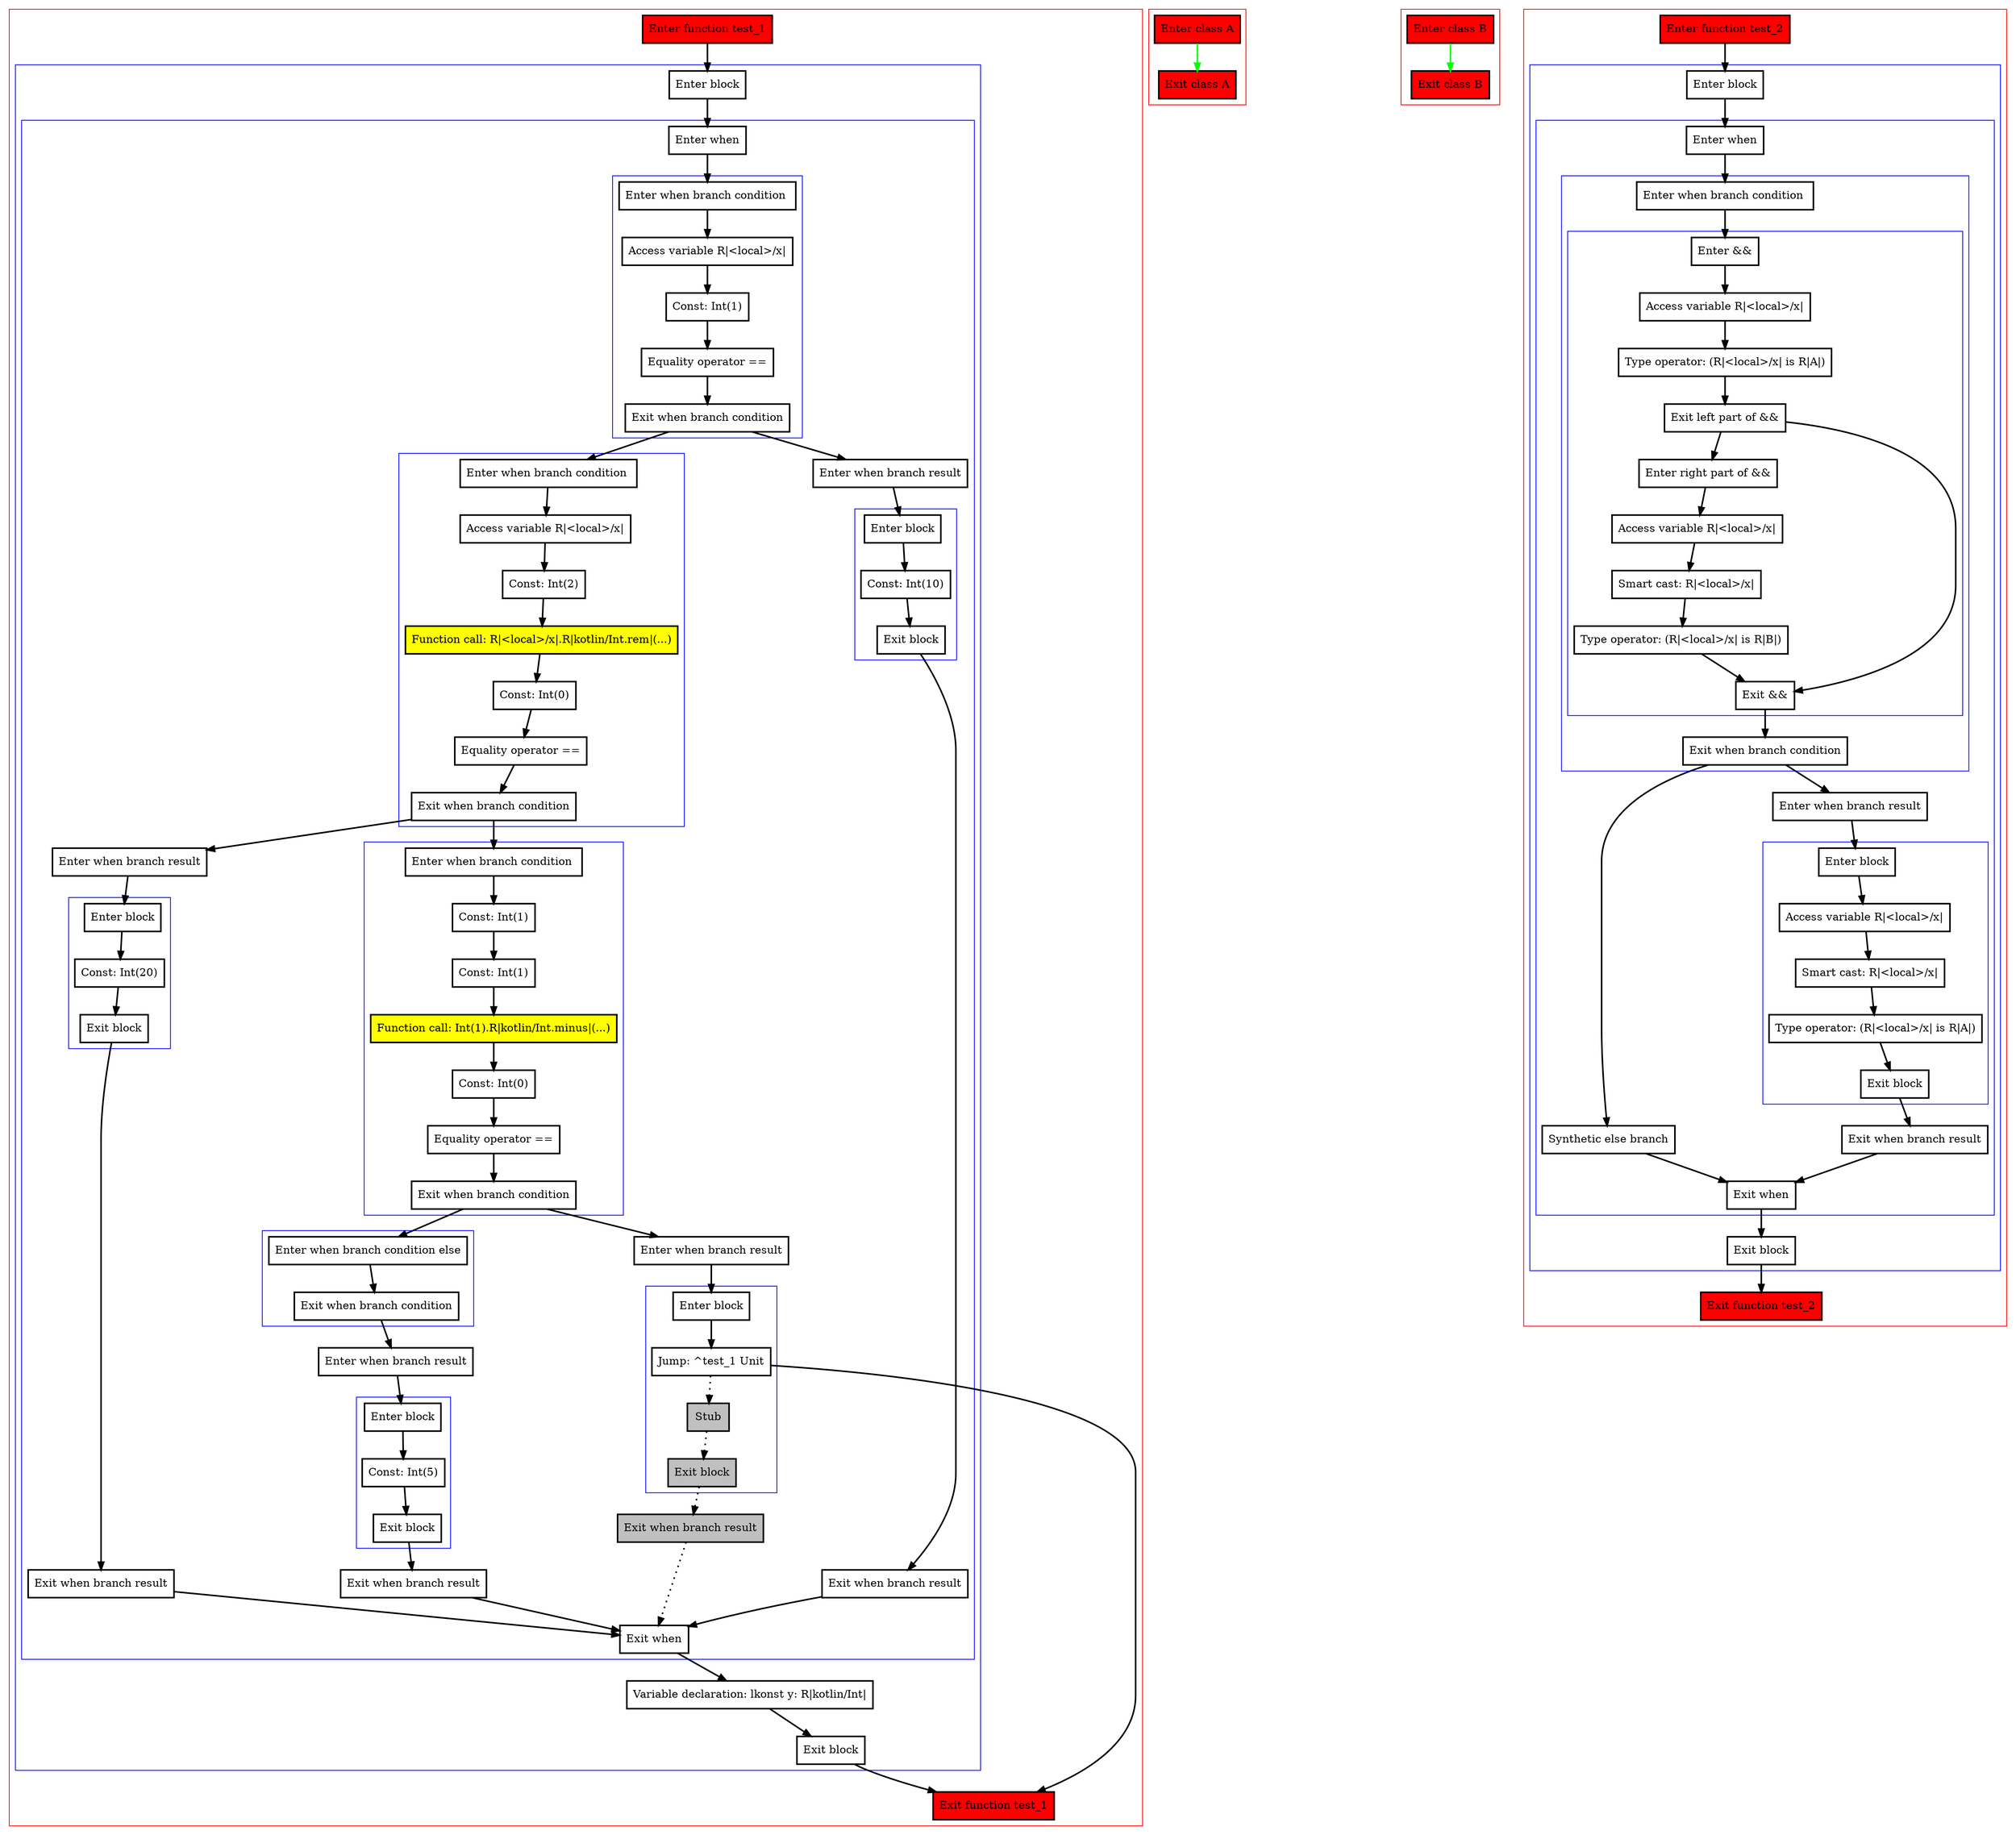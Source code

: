 digraph when_kt {
    graph [nodesep=3]
    node [shape=box penwidth=2]
    edge [penwidth=2]

    subgraph cluster_0 {
        color=red
        0 [label="Enter function test_1" style="filled" fillcolor=red];
        subgraph cluster_1 {
            color=blue
            1 [label="Enter block"];
            subgraph cluster_2 {
                color=blue
                2 [label="Enter when"];
                subgraph cluster_3 {
                    color=blue
                    3 [label="Enter when branch condition "];
                    4 [label="Access variable R|<local>/x|"];
                    5 [label="Const: Int(1)"];
                    6 [label="Equality operator =="];
                    7 [label="Exit when branch condition"];
                }
                subgraph cluster_4 {
                    color=blue
                    8 [label="Enter when branch condition "];
                    9 [label="Access variable R|<local>/x|"];
                    10 [label="Const: Int(2)"];
                    11 [label="Function call: R|<local>/x|.R|kotlin/Int.rem|(...)" style="filled" fillcolor=yellow];
                    12 [label="Const: Int(0)"];
                    13 [label="Equality operator =="];
                    14 [label="Exit when branch condition"];
                }
                subgraph cluster_5 {
                    color=blue
                    15 [label="Enter when branch condition "];
                    16 [label="Const: Int(1)"];
                    17 [label="Const: Int(1)"];
                    18 [label="Function call: Int(1).R|kotlin/Int.minus|(...)" style="filled" fillcolor=yellow];
                    19 [label="Const: Int(0)"];
                    20 [label="Equality operator =="];
                    21 [label="Exit when branch condition"];
                }
                subgraph cluster_6 {
                    color=blue
                    22 [label="Enter when branch condition else"];
                    23 [label="Exit when branch condition"];
                }
                24 [label="Enter when branch result"];
                subgraph cluster_7 {
                    color=blue
                    25 [label="Enter block"];
                    26 [label="Const: Int(5)"];
                    27 [label="Exit block"];
                }
                28 [label="Exit when branch result"];
                29 [label="Enter when branch result"];
                subgraph cluster_8 {
                    color=blue
                    30 [label="Enter block"];
                    31 [label="Jump: ^test_1 Unit"];
                    32 [label="Stub" style="filled" fillcolor=gray];
                    33 [label="Exit block" style="filled" fillcolor=gray];
                }
                34 [label="Exit when branch result" style="filled" fillcolor=gray];
                35 [label="Enter when branch result"];
                subgraph cluster_9 {
                    color=blue
                    36 [label="Enter block"];
                    37 [label="Const: Int(20)"];
                    38 [label="Exit block"];
                }
                39 [label="Exit when branch result"];
                40 [label="Enter when branch result"];
                subgraph cluster_10 {
                    color=blue
                    41 [label="Enter block"];
                    42 [label="Const: Int(10)"];
                    43 [label="Exit block"];
                }
                44 [label="Exit when branch result"];
                45 [label="Exit when"];
            }
            46 [label="Variable declaration: lkonst y: R|kotlin/Int|"];
            47 [label="Exit block"];
        }
        48 [label="Exit function test_1" style="filled" fillcolor=red];
    }
    0 -> {1};
    1 -> {2};
    2 -> {3};
    3 -> {4};
    4 -> {5};
    5 -> {6};
    6 -> {7};
    7 -> {8 40};
    8 -> {9};
    9 -> {10};
    10 -> {11};
    11 -> {12};
    12 -> {13};
    13 -> {14};
    14 -> {15 35};
    15 -> {16};
    16 -> {17};
    17 -> {18};
    18 -> {19};
    19 -> {20};
    20 -> {21};
    21 -> {22 29};
    22 -> {23};
    23 -> {24};
    24 -> {25};
    25 -> {26};
    26 -> {27};
    27 -> {28};
    28 -> {45};
    29 -> {30};
    30 -> {31};
    31 -> {48};
    31 -> {32} [style=dotted];
    32 -> {33} [style=dotted];
    33 -> {34} [style=dotted];
    34 -> {45} [style=dotted];
    35 -> {36};
    36 -> {37};
    37 -> {38};
    38 -> {39};
    39 -> {45};
    40 -> {41};
    41 -> {42};
    42 -> {43};
    43 -> {44};
    44 -> {45};
    45 -> {46};
    46 -> {47};
    47 -> {48};

    subgraph cluster_11 {
        color=red
        49 [label="Enter class A" style="filled" fillcolor=red];
        50 [label="Exit class A" style="filled" fillcolor=red];
    }
    49 -> {50} [color=green];

    subgraph cluster_12 {
        color=red
        51 [label="Enter class B" style="filled" fillcolor=red];
        52 [label="Exit class B" style="filled" fillcolor=red];
    }
    51 -> {52} [color=green];

    subgraph cluster_13 {
        color=red
        53 [label="Enter function test_2" style="filled" fillcolor=red];
        subgraph cluster_14 {
            color=blue
            54 [label="Enter block"];
            subgraph cluster_15 {
                color=blue
                55 [label="Enter when"];
                subgraph cluster_16 {
                    color=blue
                    56 [label="Enter when branch condition "];
                    subgraph cluster_17 {
                        color=blue
                        57 [label="Enter &&"];
                        58 [label="Access variable R|<local>/x|"];
                        59 [label="Type operator: (R|<local>/x| is R|A|)"];
                        60 [label="Exit left part of &&"];
                        61 [label="Enter right part of &&"];
                        62 [label="Access variable R|<local>/x|"];
                        63 [label="Smart cast: R|<local>/x|"];
                        64 [label="Type operator: (R|<local>/x| is R|B|)"];
                        65 [label="Exit &&"];
                    }
                    66 [label="Exit when branch condition"];
                }
                67 [label="Synthetic else branch"];
                68 [label="Enter when branch result"];
                subgraph cluster_18 {
                    color=blue
                    69 [label="Enter block"];
                    70 [label="Access variable R|<local>/x|"];
                    71 [label="Smart cast: R|<local>/x|"];
                    72 [label="Type operator: (R|<local>/x| is R|A|)"];
                    73 [label="Exit block"];
                }
                74 [label="Exit when branch result"];
                75 [label="Exit when"];
            }
            76 [label="Exit block"];
        }
        77 [label="Exit function test_2" style="filled" fillcolor=red];
    }
    53 -> {54};
    54 -> {55};
    55 -> {56};
    56 -> {57};
    57 -> {58};
    58 -> {59};
    59 -> {60};
    60 -> {61 65};
    61 -> {62};
    62 -> {63};
    63 -> {64};
    64 -> {65};
    65 -> {66};
    66 -> {67 68};
    67 -> {75};
    68 -> {69};
    69 -> {70};
    70 -> {71};
    71 -> {72};
    72 -> {73};
    73 -> {74};
    74 -> {75};
    75 -> {76};
    76 -> {77};

}
